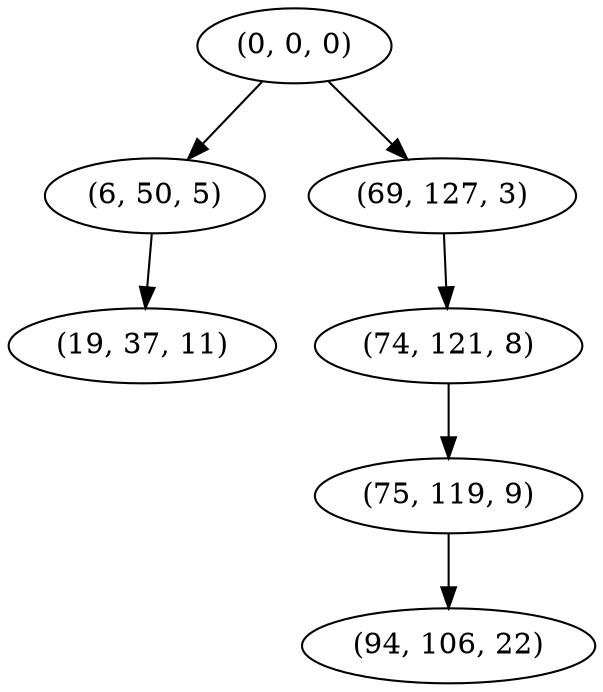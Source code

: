 digraph tree {
    "(0, 0, 0)";
    "(6, 50, 5)";
    "(19, 37, 11)";
    "(69, 127, 3)";
    "(74, 121, 8)";
    "(75, 119, 9)";
    "(94, 106, 22)";
    "(0, 0, 0)" -> "(6, 50, 5)";
    "(0, 0, 0)" -> "(69, 127, 3)";
    "(6, 50, 5)" -> "(19, 37, 11)";
    "(69, 127, 3)" -> "(74, 121, 8)";
    "(74, 121, 8)" -> "(75, 119, 9)";
    "(75, 119, 9)" -> "(94, 106, 22)";
}
